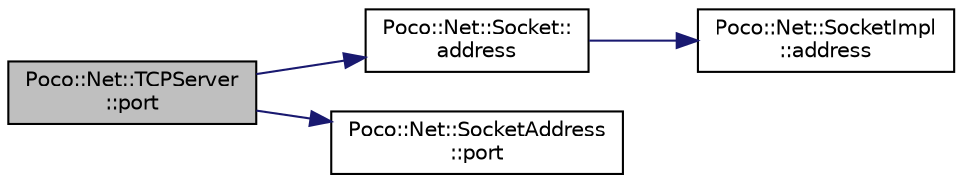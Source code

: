 digraph "Poco::Net::TCPServer::port"
{
 // LATEX_PDF_SIZE
  edge [fontname="Helvetica",fontsize="10",labelfontname="Helvetica",labelfontsize="10"];
  node [fontname="Helvetica",fontsize="10",shape=record];
  rankdir="LR";
  Node1 [label="Poco::Net::TCPServer\l::port",height=0.2,width=0.4,color="black", fillcolor="grey75", style="filled", fontcolor="black",tooltip="Returns the underlying server socket."];
  Node1 -> Node2 [color="midnightblue",fontsize="10",style="solid"];
  Node2 [label="Poco::Net::Socket::\laddress",height=0.2,width=0.4,color="black", fillcolor="white", style="filled",URL="$classPoco_1_1Net_1_1Socket.html#a4d09afdbb03e7235e1453c2354bc7972",tooltip=" "];
  Node2 -> Node3 [color="midnightblue",fontsize="10",style="solid"];
  Node3 [label="Poco::Net::SocketImpl\l::address",height=0.2,width=0.4,color="black", fillcolor="white", style="filled",URL="$classPoco_1_1Net_1_1SocketImpl.html#aef377790f80420714811b589dc3af635",tooltip=" "];
  Node1 -> Node4 [color="midnightblue",fontsize="10",style="solid"];
  Node4 [label="Poco::Net::SocketAddress\l::port",height=0.2,width=0.4,color="black", fillcolor="white", style="filled",URL="$classPoco_1_1Net_1_1SocketAddress.html#a5ab3726c4babb6399f1687ebf83a1046",tooltip="Returns the host IP address."];
}
